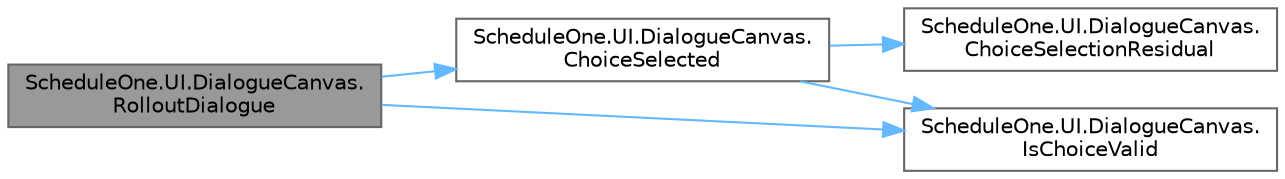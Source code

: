 digraph "ScheduleOne.UI.DialogueCanvas.RolloutDialogue"
{
 // LATEX_PDF_SIZE
  bgcolor="transparent";
  edge [fontname=Helvetica,fontsize=10,labelfontname=Helvetica,labelfontsize=10];
  node [fontname=Helvetica,fontsize=10,shape=box,height=0.2,width=0.4];
  rankdir="LR";
  Node1 [id="Node000001",label="ScheduleOne.UI.DialogueCanvas.\lRolloutDialogue",height=0.2,width=0.4,color="gray40", fillcolor="grey60", style="filled", fontcolor="black",tooltip=" "];
  Node1 -> Node2 [id="edge1_Node000001_Node000002",color="steelblue1",style="solid",tooltip=" "];
  Node2 [id="Node000002",label="ScheduleOne.UI.DialogueCanvas.\lChoiceSelected",height=0.2,width=0.4,color="grey40", fillcolor="white", style="filled",URL="$class_schedule_one_1_1_u_i_1_1_dialogue_canvas.html#abb69bc461271bf8fe42f83a26b34da94",tooltip=" "];
  Node2 -> Node3 [id="edge2_Node000002_Node000003",color="steelblue1",style="solid",tooltip=" "];
  Node3 [id="Node000003",label="ScheduleOne.UI.DialogueCanvas.\lChoiceSelectionResidual",height=0.2,width=0.4,color="grey40", fillcolor="white", style="filled",URL="$class_schedule_one_1_1_u_i_1_1_dialogue_canvas.html#aa4b51c91edab49bb35d533f87ed5563c",tooltip=" "];
  Node2 -> Node4 [id="edge3_Node000002_Node000004",color="steelblue1",style="solid",tooltip=" "];
  Node4 [id="Node000004",label="ScheduleOne.UI.DialogueCanvas.\lIsChoiceValid",height=0.2,width=0.4,color="grey40", fillcolor="white", style="filled",URL="$class_schedule_one_1_1_u_i_1_1_dialogue_canvas.html#abff66cc4f944cb8e1456430425319a55",tooltip=" "];
  Node1 -> Node4 [id="edge4_Node000001_Node000004",color="steelblue1",style="solid",tooltip=" "];
}
